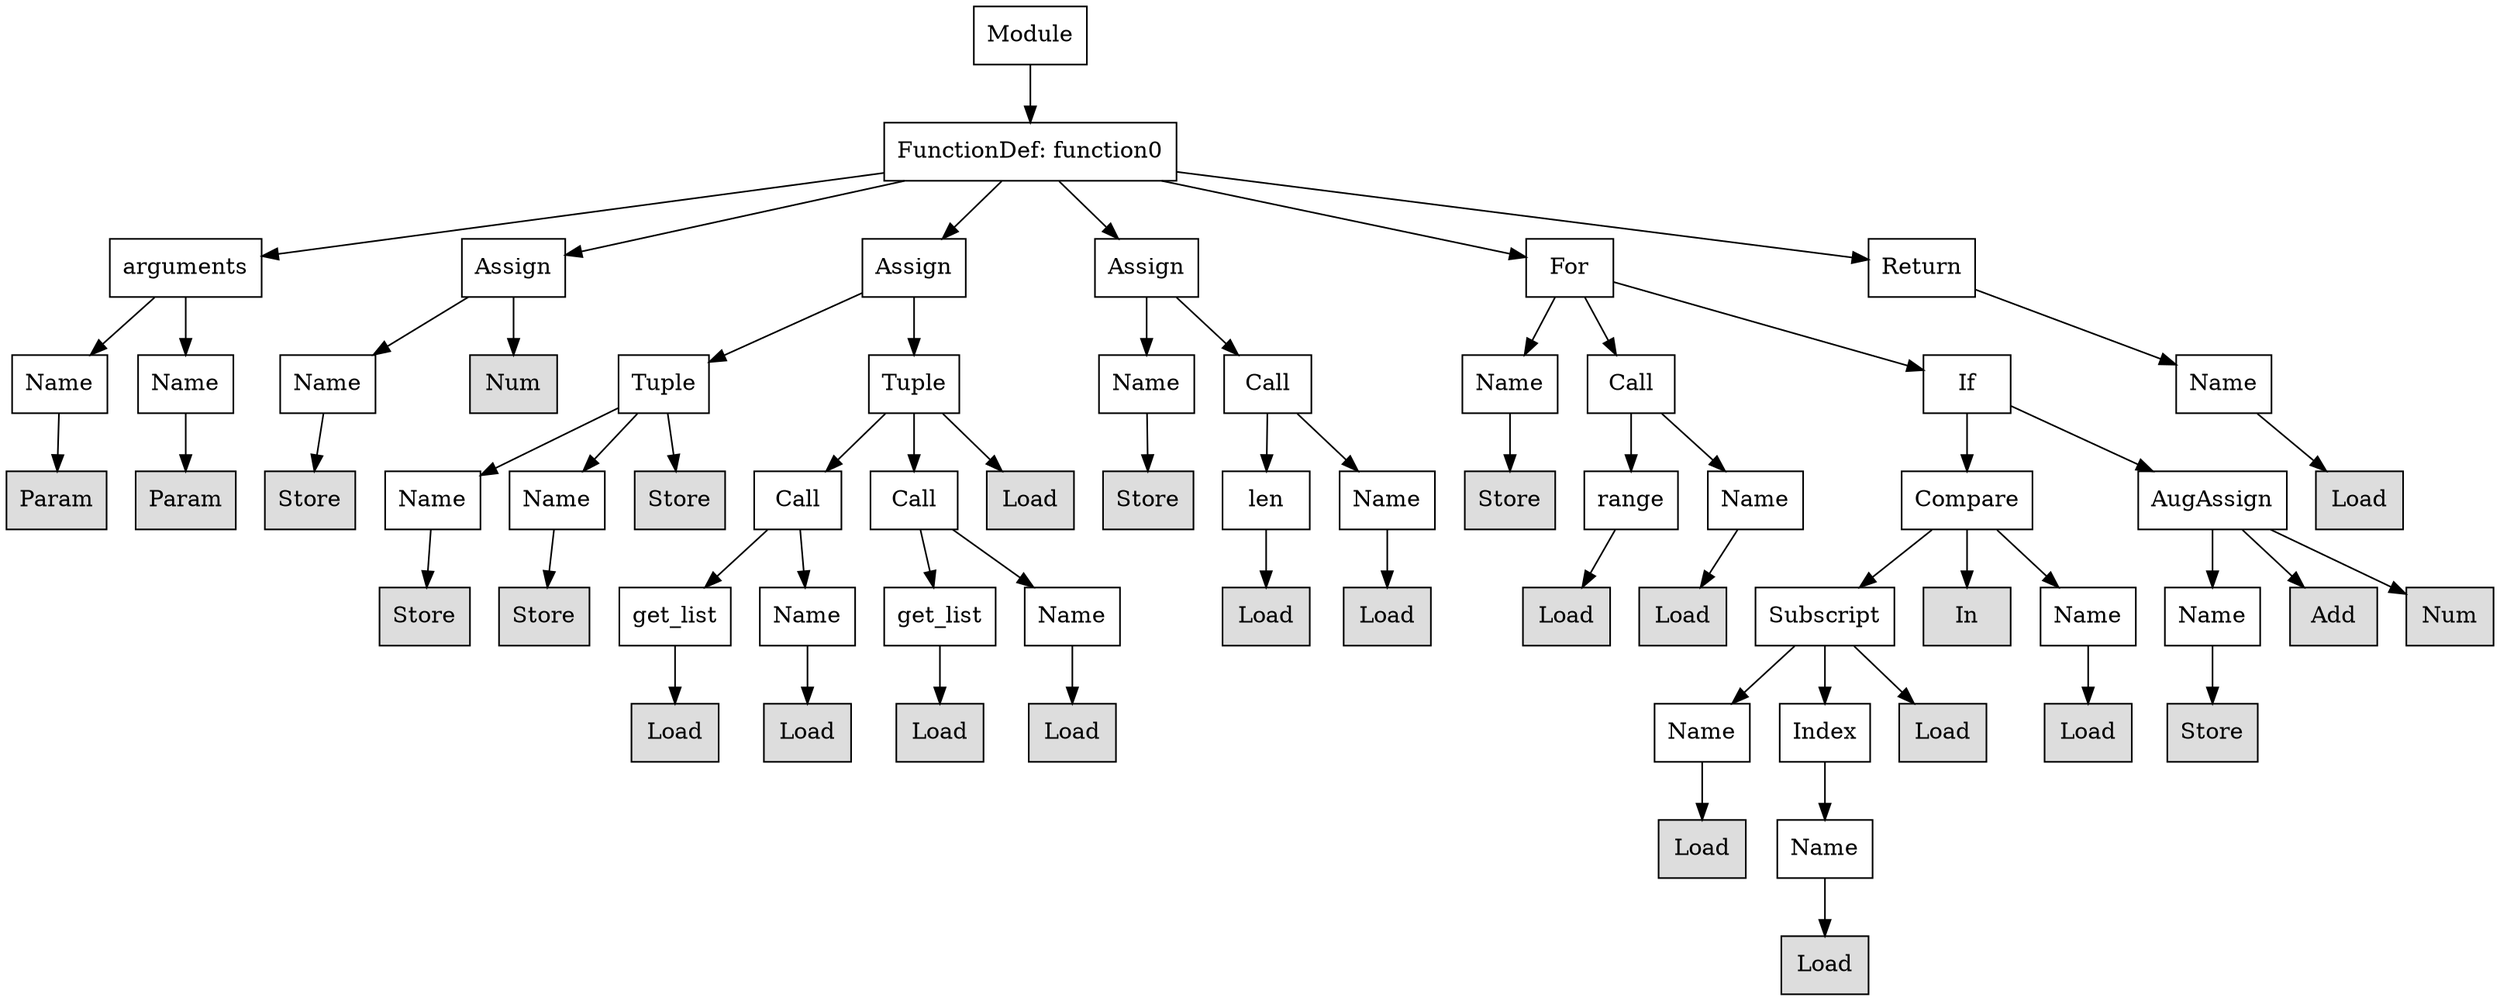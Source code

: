 digraph G {
n0 [shape=rect, label="Module"];
n1 [shape=rect, label="FunctionDef: function0"];
n2 [shape=rect, label="arguments"];
n3 [shape=rect, label="Assign"];
n4 [shape=rect, label="Assign"];
n5 [shape=rect, label="Assign"];
n6 [shape=rect, label="For"];
n7 [shape=rect, label="Return"];
n8 [shape=rect, label="Name"];
n9 [shape=rect, label="Name"];
n10 [shape=rect, label="Name"];
n11 [shape=rect, label="Num" style="filled" fillcolor="#dddddd"];
n12 [shape=rect, label="Tuple"];
n13 [shape=rect, label="Tuple"];
n14 [shape=rect, label="Name"];
n15 [shape=rect, label="Call"];
n16 [shape=rect, label="Name"];
n17 [shape=rect, label="Call"];
n18 [shape=rect, label="If"];
n19 [shape=rect, label="Name"];
n20 [shape=rect, label="Param" style="filled" fillcolor="#dddddd"];
n21 [shape=rect, label="Param" style="filled" fillcolor="#dddddd"];
n22 [shape=rect, label="Store" style="filled" fillcolor="#dddddd"];
n23 [shape=rect, label="Name"];
n24 [shape=rect, label="Name"];
n25 [shape=rect, label="Store" style="filled" fillcolor="#dddddd"];
n26 [shape=rect, label="Call"];
n27 [shape=rect, label="Call"];
n28 [shape=rect, label="Load" style="filled" fillcolor="#dddddd"];
n29 [shape=rect, label="Store" style="filled" fillcolor="#dddddd"];
n30 [shape=rect, label="len"];
n31 [shape=rect, label="Name"];
n32 [shape=rect, label="Store" style="filled" fillcolor="#dddddd"];
n33 [shape=rect, label="range"];
n34 [shape=rect, label="Name"];
n35 [shape=rect, label="Compare"];
n36 [shape=rect, label="AugAssign"];
n37 [shape=rect, label="Load" style="filled" fillcolor="#dddddd"];
n38 [shape=rect, label="Store" style="filled" fillcolor="#dddddd"];
n39 [shape=rect, label="Store" style="filled" fillcolor="#dddddd"];
n40 [shape=rect, label="get_list"];
n41 [shape=rect, label="Name"];
n42 [shape=rect, label="get_list"];
n43 [shape=rect, label="Name"];
n44 [shape=rect, label="Load" style="filled" fillcolor="#dddddd"];
n45 [shape=rect, label="Load" style="filled" fillcolor="#dddddd"];
n46 [shape=rect, label="Load" style="filled" fillcolor="#dddddd"];
n47 [shape=rect, label="Load" style="filled" fillcolor="#dddddd"];
n48 [shape=rect, label="Subscript"];
n49 [shape=rect, label="In" style="filled" fillcolor="#dddddd"];
n50 [shape=rect, label="Name"];
n51 [shape=rect, label="Name"];
n52 [shape=rect, label="Add" style="filled" fillcolor="#dddddd"];
n53 [shape=rect, label="Num" style="filled" fillcolor="#dddddd"];
n54 [shape=rect, label="Load" style="filled" fillcolor="#dddddd"];
n55 [shape=rect, label="Load" style="filled" fillcolor="#dddddd"];
n56 [shape=rect, label="Load" style="filled" fillcolor="#dddddd"];
n57 [shape=rect, label="Load" style="filled" fillcolor="#dddddd"];
n58 [shape=rect, label="Name"];
n59 [shape=rect, label="Index"];
n60 [shape=rect, label="Load" style="filled" fillcolor="#dddddd"];
n61 [shape=rect, label="Load" style="filled" fillcolor="#dddddd"];
n62 [shape=rect, label="Store" style="filled" fillcolor="#dddddd"];
n63 [shape=rect, label="Load" style="filled" fillcolor="#dddddd"];
n64 [shape=rect, label="Name"];
n65 [shape=rect, label="Load" style="filled" fillcolor="#dddddd"];
n0 -> n1;
n1 -> n2;
n1 -> n3;
n1 -> n4;
n1 -> n5;
n1 -> n6;
n1 -> n7;
n2 -> n8;
n2 -> n9;
n3 -> n10;
n3 -> n11;
n4 -> n12;
n4 -> n13;
n5 -> n14;
n5 -> n15;
n6 -> n16;
n6 -> n17;
n6 -> n18;
n7 -> n19;
n8 -> n20;
n9 -> n21;
n10 -> n22;
n12 -> n23;
n12 -> n24;
n12 -> n25;
n13 -> n26;
n13 -> n27;
n13 -> n28;
n14 -> n29;
n15 -> n30;
n15 -> n31;
n16 -> n32;
n17 -> n33;
n17 -> n34;
n18 -> n35;
n18 -> n36;
n19 -> n37;
n23 -> n38;
n24 -> n39;
n26 -> n40;
n26 -> n41;
n27 -> n42;
n27 -> n43;
n30 -> n44;
n31 -> n45;
n33 -> n46;
n34 -> n47;
n35 -> n48;
n35 -> n49;
n35 -> n50;
n36 -> n51;
n36 -> n52;
n36 -> n53;
n40 -> n54;
n41 -> n55;
n42 -> n56;
n43 -> n57;
n48 -> n58;
n48 -> n59;
n48 -> n60;
n50 -> n61;
n51 -> n62;
n58 -> n63;
n59 -> n64;
n64 -> n65;
}
